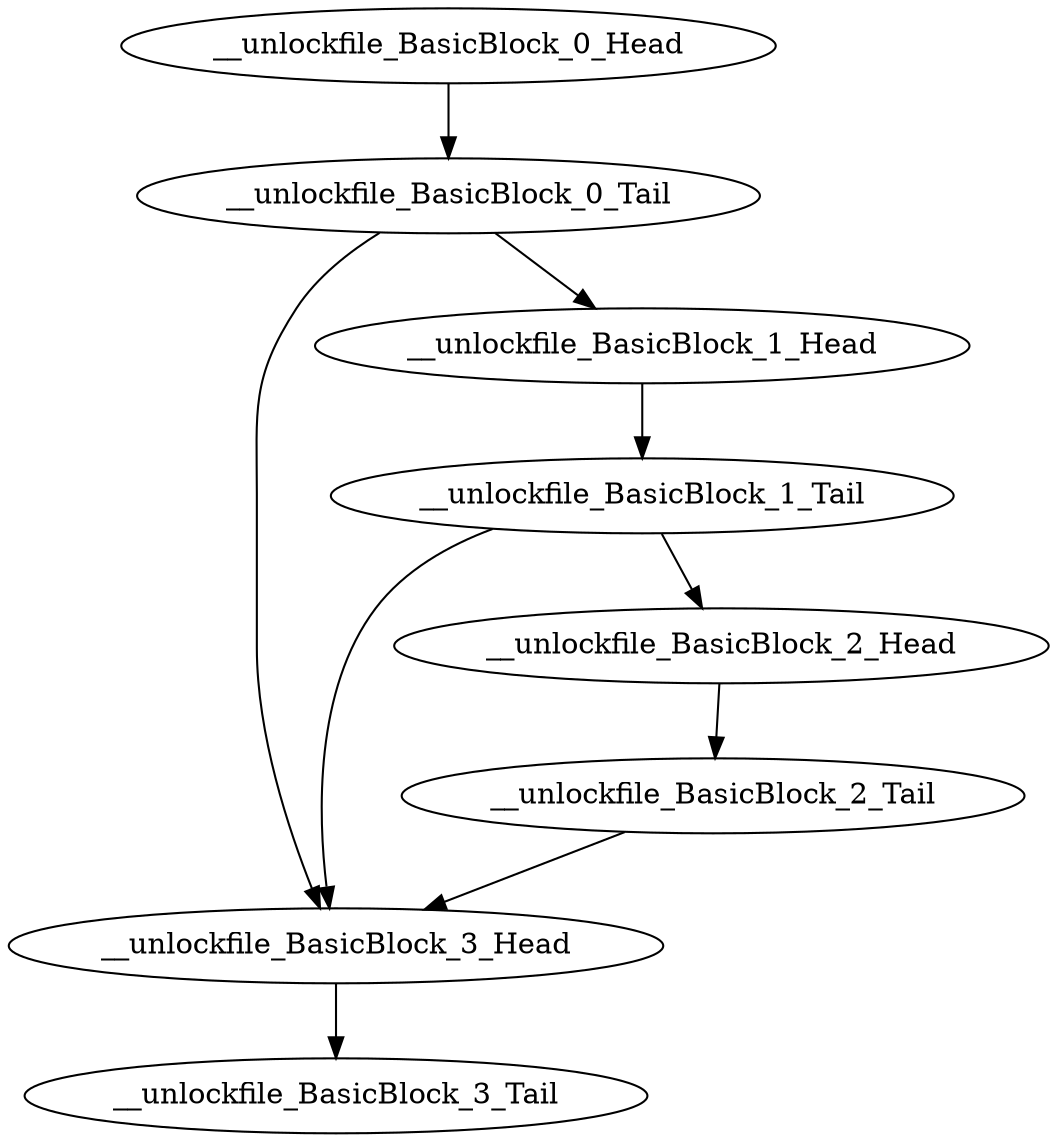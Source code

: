 digraph G {
    "__unlockfile_BasicBlock_0_Head" -> "__unlockfile_BasicBlock_0_Tail"
    "__unlockfile_BasicBlock_3_Head" -> "__unlockfile_BasicBlock_3_Tail"
    "__unlockfile_BasicBlock_0_Tail" -> "__unlockfile_BasicBlock_3_Head"
    "__unlockfile_BasicBlock_0_Tail" -> "__unlockfile_BasicBlock_1_Head"
    "__unlockfile_BasicBlock_1_Head" -> "__unlockfile_BasicBlock_1_Tail"
    "__unlockfile_BasicBlock_2_Head" -> "__unlockfile_BasicBlock_2_Tail"
    "__unlockfile_BasicBlock_2_Tail" -> "__unlockfile_BasicBlock_3_Head"
    "__unlockfile_BasicBlock_1_Tail" -> "__unlockfile_BasicBlock_3_Head"
    "__unlockfile_BasicBlock_1_Tail" -> "__unlockfile_BasicBlock_2_Head"
}
